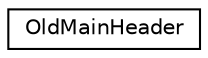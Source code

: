 digraph "Graphical Class Hierarchy"
{
 // LATEX_PDF_SIZE
  edge [fontname="Helvetica",fontsize="10",labelfontname="Helvetica",labelfontsize="10"];
  node [fontname="Helvetica",fontsize="10",shape=record];
  rankdir="LR";
  Node0 [label="OldMainHeader",height=0.2,width=0.4,color="black", fillcolor="white", style="filled",URL="$structOldMainHeader.html",tooltip=" "];
}
